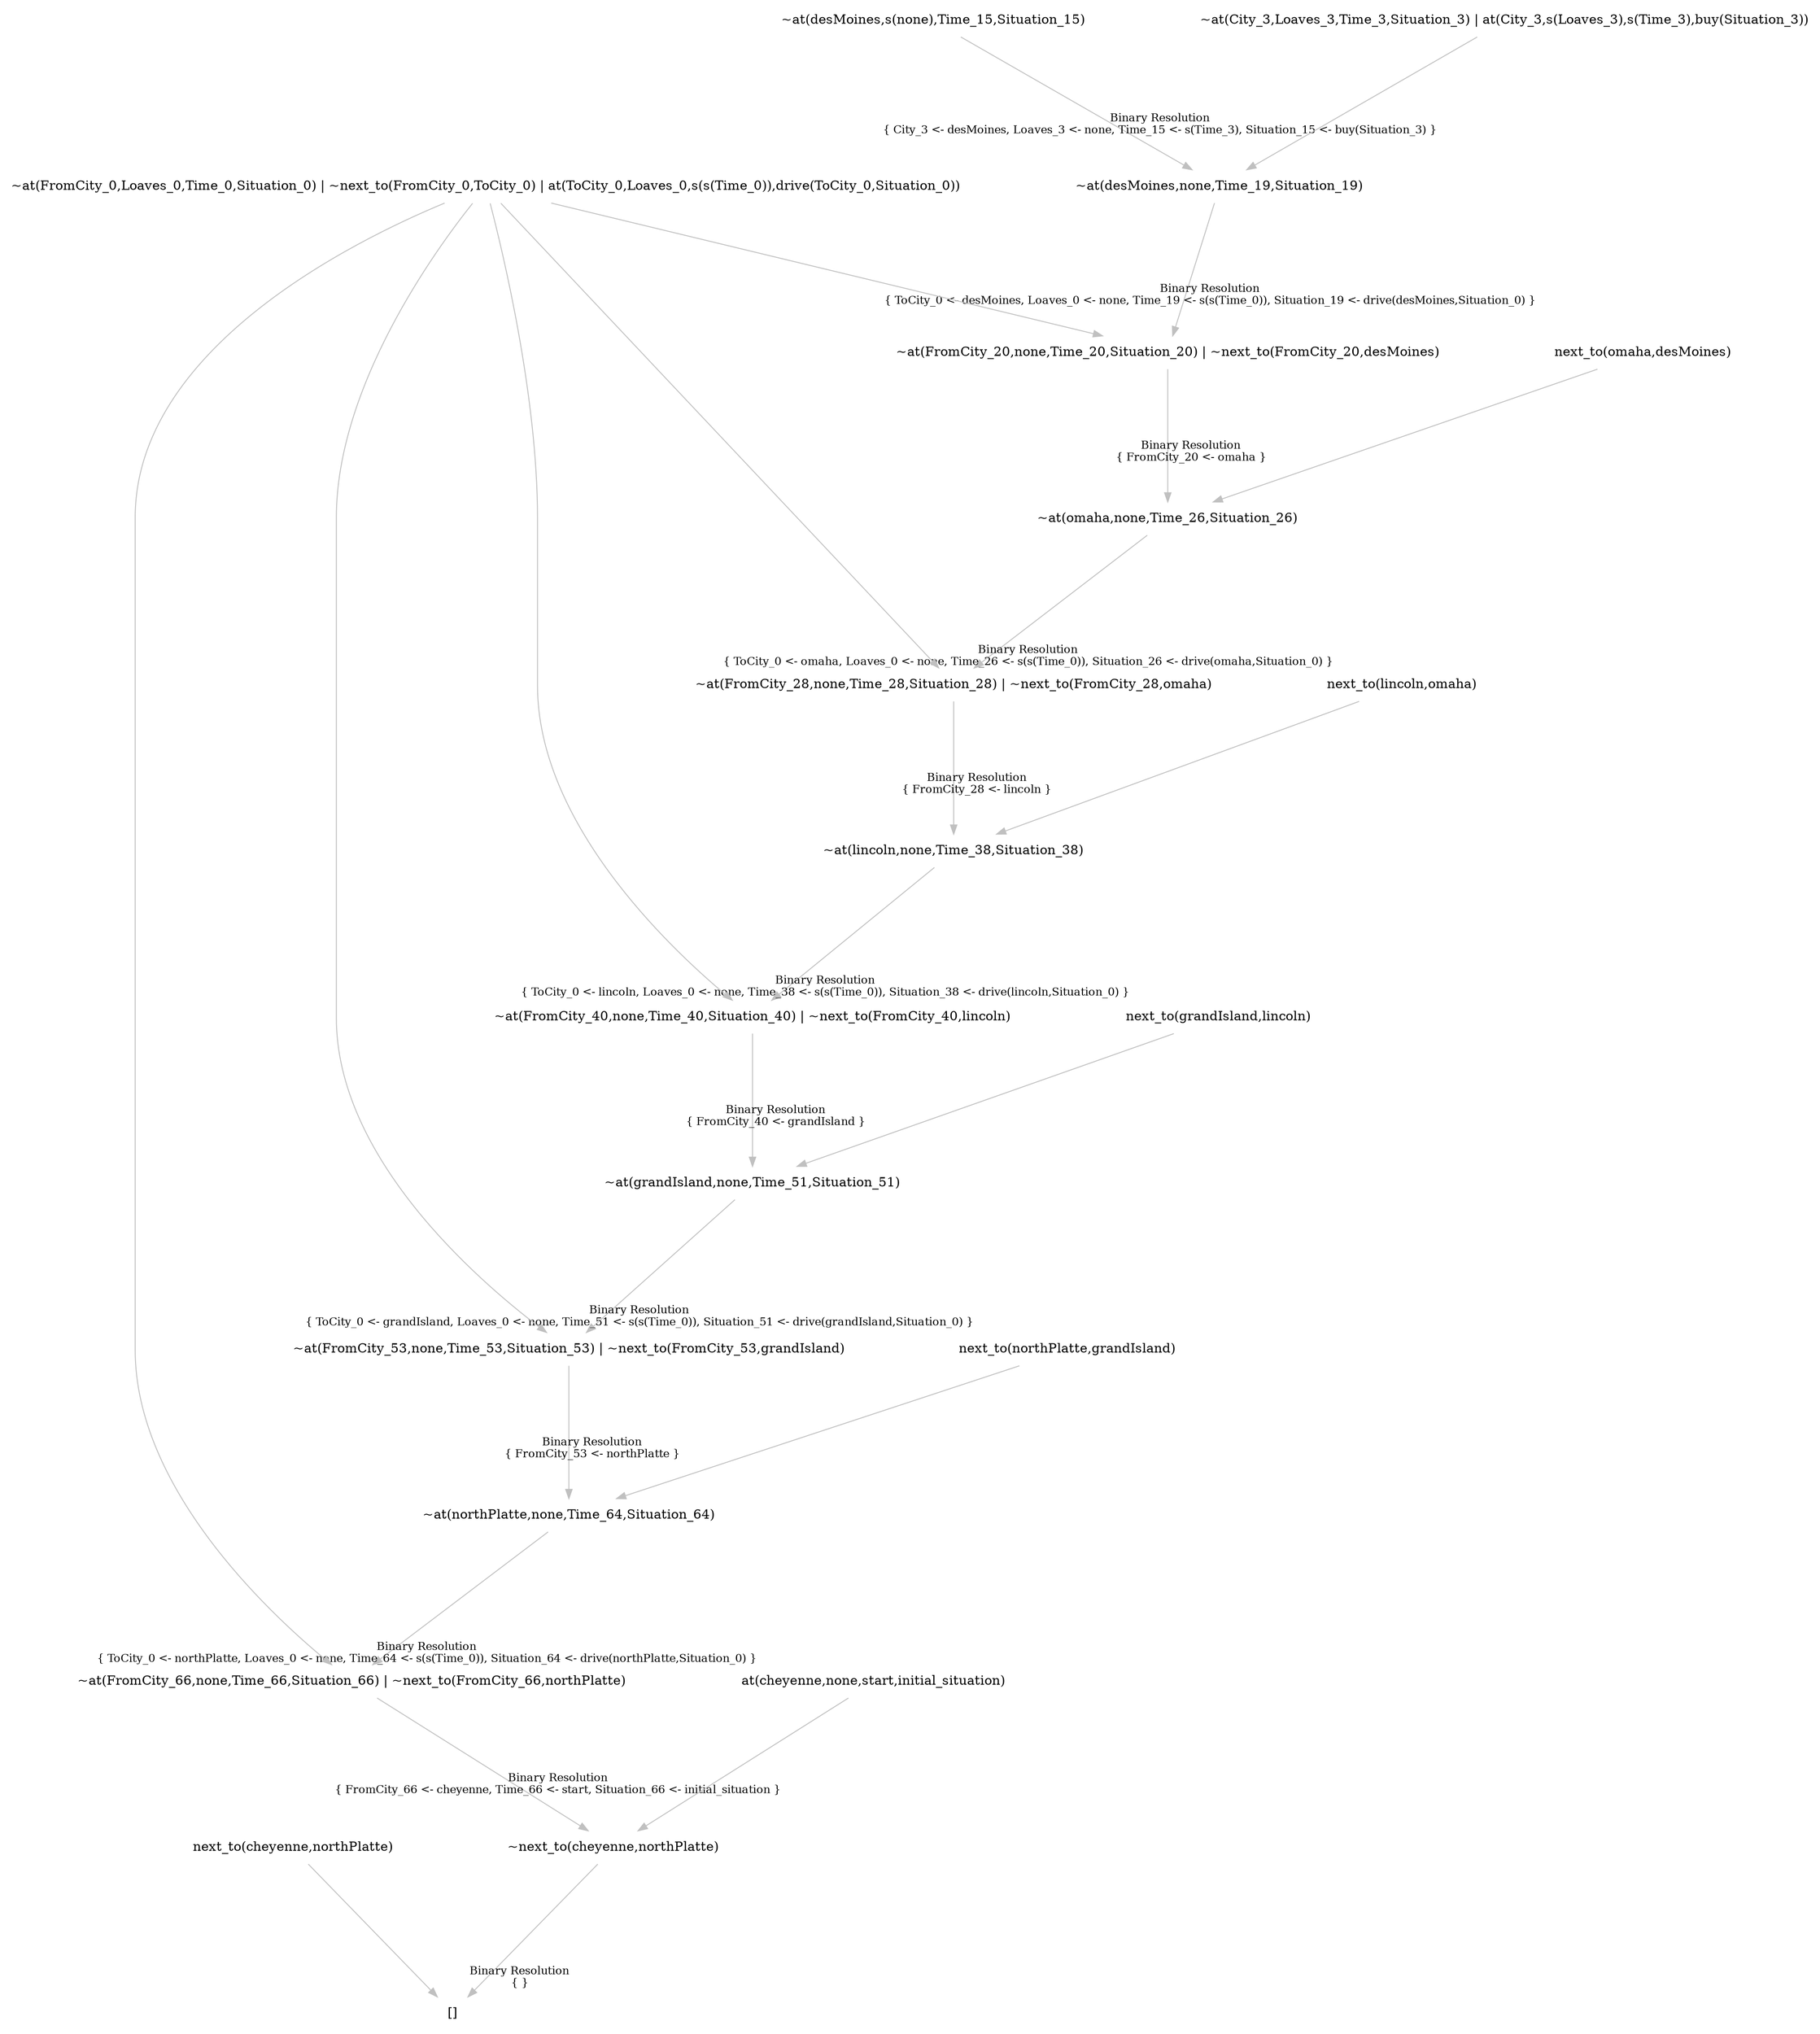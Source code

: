 digraph {
	nodesep="1.5"; ranksep=2;
	node [shape=plaintext];
	edge [color=gray];
	"~next_to(cheyenne,northPlatte)" -> "[]" [labelfontcolor=black,labelfontsize="12",headlabel="Binary Resolution\n{ }",labeldistance="6"];
	"~at(FromCity_66,none,Time_66,Situation_66) | ~next_to(FromCity_66,northPlatte)" -> "~next_to(cheyenne,northPlatte)" [labelfontcolor=black,labelfontsize="12",headlabel="Binary Resolution\n{ FromCity_66 <- cheyenne, Time_66 <- start, Situation_66 <- initial_situation }",labeldistance="6"];
	"~at(northPlatte,none,Time_64,Situation_64)" -> "~at(FromCity_66,none,Time_66,Situation_66) | ~next_to(FromCity_66,northPlatte)" [labelfontcolor=black,labelfontsize="12",headlabel="Binary Resolution\n{ ToCity_0 <- northPlatte, Loaves_0 <- none, Time_64 <- s(s(Time_0)), Situation_64 <- drive(northPlatte,Situation_0) }",labeldistance="6"];
	"~at(FromCity_53,none,Time_53,Situation_53) | ~next_to(FromCity_53,grandIsland)" -> "~at(northPlatte,none,Time_64,Situation_64)" [labelfontcolor=black,labelfontsize="12",headlabel="Binary Resolution\n{ FromCity_53 <- northPlatte }",labeldistance="6"];
	"~at(grandIsland,none,Time_51,Situation_51)" -> "~at(FromCity_53,none,Time_53,Situation_53) | ~next_to(FromCity_53,grandIsland)" [labelfontcolor=black,labelfontsize="12",headlabel="Binary Resolution\n{ ToCity_0 <- grandIsland, Loaves_0 <- none, Time_51 <- s(s(Time_0)), Situation_51 <- drive(grandIsland,Situation_0) }",labeldistance="6"];
	"~at(FromCity_40,none,Time_40,Situation_40) | ~next_to(FromCity_40,lincoln)" -> "~at(grandIsland,none,Time_51,Situation_51)" [labelfontcolor=black,labelfontsize="12",headlabel="Binary Resolution\n{ FromCity_40 <- grandIsland }",labeldistance="6"];
	"~at(lincoln,none,Time_38,Situation_38)" -> "~at(FromCity_40,none,Time_40,Situation_40) | ~next_to(FromCity_40,lincoln)" [labelfontcolor=black,labelfontsize="12",headlabel="Binary Resolution\n{ ToCity_0 <- lincoln, Loaves_0 <- none, Time_38 <- s(s(Time_0)), Situation_38 <- drive(lincoln,Situation_0) }",labeldistance="6"];
	"~at(FromCity_28,none,Time_28,Situation_28) | ~next_to(FromCity_28,omaha)" -> "~at(lincoln,none,Time_38,Situation_38)" [labelfontcolor=black,labelfontsize="12",headlabel="Binary Resolution\n{ FromCity_28 <- lincoln }",labeldistance="6"];
	"~at(omaha,none,Time_26,Situation_26)" -> "~at(FromCity_28,none,Time_28,Situation_28) | ~next_to(FromCity_28,omaha)" [labelfontcolor=black,labelfontsize="12",headlabel="Binary Resolution\n{ ToCity_0 <- omaha, Loaves_0 <- none, Time_26 <- s(s(Time_0)), Situation_26 <- drive(omaha,Situation_0) }",labeldistance="6"];
	"~at(FromCity_20,none,Time_20,Situation_20) | ~next_to(FromCity_20,desMoines)" -> "~at(omaha,none,Time_26,Situation_26)" [labelfontcolor=black,labelfontsize="12",headlabel="Binary Resolution\n{ FromCity_20 <- omaha }",labeldistance="6"];
	"~at(desMoines,none,Time_19,Situation_19)" -> "~at(FromCity_20,none,Time_20,Situation_20) | ~next_to(FromCity_20,desMoines)" [labelfontcolor=black,labelfontsize="12",headlabel="Binary Resolution\n{ ToCity_0 <- desMoines, Loaves_0 <- none, Time_19 <- s(s(Time_0)), Situation_19 <- drive(desMoines,Situation_0) }",labeldistance="6"];
	"~at(desMoines,s(none),Time_15,Situation_15)" -> "~at(desMoines,none,Time_19,Situation_19)" [labelfontcolor=black,labelfontsize="12",headlabel="Binary Resolution\n{ City_3 <- desMoines, Loaves_3 <- none, Time_15 <- s(Time_3), Situation_15 <- buy(Situation_3) }",labeldistance="6"];
	"~at(City_3,Loaves_3,Time_3,Situation_3) | at(City_3,s(Loaves_3),s(Time_3),buy(Situation_3))" -> "~at(desMoines,none,Time_19,Situation_19)" ;
	"~at(FromCity_0,Loaves_0,Time_0,Situation_0) | ~next_to(FromCity_0,ToCity_0) | at(ToCity_0,Loaves_0,s(s(Time_0)),drive(ToCity_0,Situation_0))" -> "~at(FromCity_20,none,Time_20,Situation_20) | ~next_to(FromCity_20,desMoines)" ;
	"next_to(omaha,desMoines)" -> "~at(omaha,none,Time_26,Situation_26)" ;
	"~at(FromCity_0,Loaves_0,Time_0,Situation_0) | ~next_to(FromCity_0,ToCity_0) | at(ToCity_0,Loaves_0,s(s(Time_0)),drive(ToCity_0,Situation_0))" -> "~at(FromCity_28,none,Time_28,Situation_28) | ~next_to(FromCity_28,omaha)" ;
	"next_to(lincoln,omaha)" -> "~at(lincoln,none,Time_38,Situation_38)" ;
	"~at(FromCity_0,Loaves_0,Time_0,Situation_0) | ~next_to(FromCity_0,ToCity_0) | at(ToCity_0,Loaves_0,s(s(Time_0)),drive(ToCity_0,Situation_0))" -> "~at(FromCity_40,none,Time_40,Situation_40) | ~next_to(FromCity_40,lincoln)" ;
	"next_to(grandIsland,lincoln)" -> "~at(grandIsland,none,Time_51,Situation_51)" ;
	"~at(FromCity_0,Loaves_0,Time_0,Situation_0) | ~next_to(FromCity_0,ToCity_0) | at(ToCity_0,Loaves_0,s(s(Time_0)),drive(ToCity_0,Situation_0))" -> "~at(FromCity_53,none,Time_53,Situation_53) | ~next_to(FromCity_53,grandIsland)" ;
	"next_to(northPlatte,grandIsland)" -> "~at(northPlatte,none,Time_64,Situation_64)" ;
	"~at(FromCity_0,Loaves_0,Time_0,Situation_0) | ~next_to(FromCity_0,ToCity_0) | at(ToCity_0,Loaves_0,s(s(Time_0)),drive(ToCity_0,Situation_0))" -> "~at(FromCity_66,none,Time_66,Situation_66) | ~next_to(FromCity_66,northPlatte)" ;
	"at(cheyenne,none,start,initial_situation)" -> "~next_to(cheyenne,northPlatte)" ;
	"next_to(cheyenne,northPlatte)" -> "[]" ;
}

